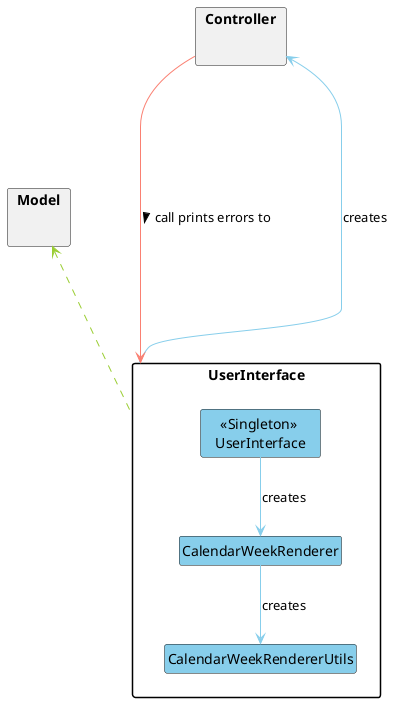 @startuml
skinparam Shadowing false
skinparam MinClassWidth 120
skinparam classBackgroundColor #SkyBlue
skinparam packageStyle rectangle
hide circle
hide members

package UserInterface {
    class "<<Singleton>> \nUserInterface"
    class CalendarWeekRenderer
    class CalendarWeekRendererUtils

    "<<Singleton>> \nUserInterface" -[#SkyBlue]-> CalendarWeekRenderer : creates
    CalendarWeekRenderer -[#SkyBlue][dotted]-> CalendarWeekRendererUtils : creates
}

package Model {

}

package Controller {

}

Model <..[#YellowGreen]. UserInterface
UserInterface -[#SkyBlue]--> Controller :creates
Controller -[#Salmon]----> UserInterface :call prints errors to >

@enduml
